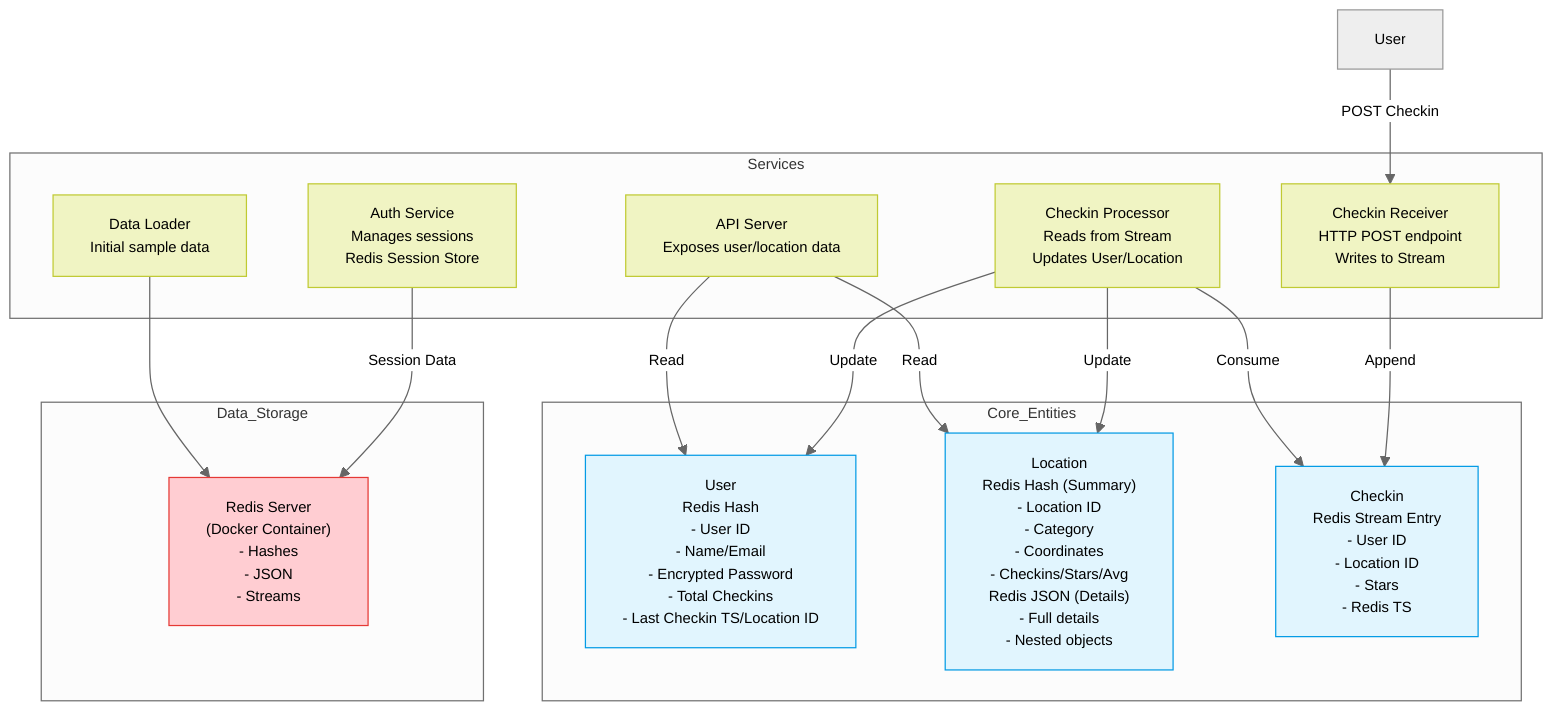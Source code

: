 %%{init: {'theme': 'neutral', 'themeVariables': { 'fontSize': '12px'}}}%%

graph TD
    subgraph Core_Entities
        U["User<br/>Redis Hash<br/>- User ID<br/>- Name/Email<br/>- Encrypted Password<br/>- Total Checkins<br/>- Last Checkin TS/Location ID"]
        L["Location<br/>Redis Hash (Summary)<br/>- Location ID<br/>- Category<br/>- Coordinates<br/>- Checkins/Stars/Avg<br/>Redis JSON (Details)<br/>- Full details<br/>- Nested objects"]
        C["Checkin<br/>Redis Stream Entry<br/>- User ID<br/>- Location ID<br/>- Stars<br/>- Redis TS"]
    end

    subgraph Services
        A["Auth Service<br/>Manages sessions<br/>Redis Session Store"]
        CR["Checkin Receiver<br/>HTTP POST endpoint<br/>Writes to Stream"]
        CP["Checkin Processor<br/>Reads from Stream<br/>Updates User/Location"]
        API["API Server<br/>Exposes user/location data"]
        DL["Data Loader<br/>Initial sample data"]
    end

    subgraph Data_Storage
        R["Redis Server<br/>(Docker Container)<br/>- Hashes<br/>- JSON<br/>- Streams"]
    end

    User -- POST Checkin --> CR
    CR -- Append --> C
    CP -- Consume --> C
    CP -- Update --> U
    CP -- Update --> L
    API -- Read --> U
    API -- Read --> L
    A -- Session Data --> R
    DL --> R

    classDef entity fill:#e1f5fe,stroke:#039be5;
    classDef service fill:#f0f4c3,stroke:#c0ca33;
    classDef storage fill:#ffcdd2,stroke:#e53935;
    class U,L,C entity
    class A,CR,CP,API,DL service
    class R storage